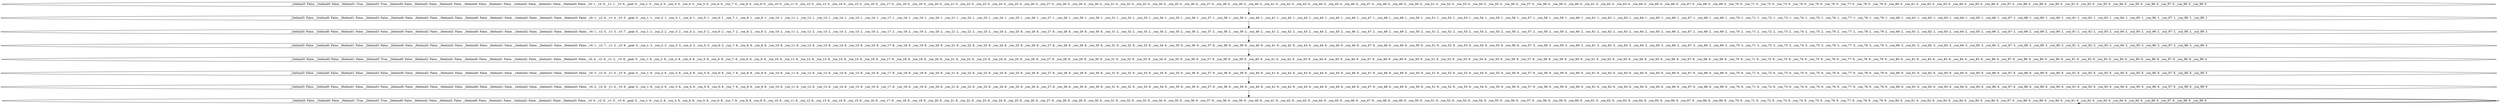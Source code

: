 digraph  {
0 [_0behind1=True, _0behind2=False, _0behind3=False, _1behind0=False, _1behind2=False, _1behind3=False, _2behind0=False, _2behind1=False, _2behind3=True, _3behind0=False, _3behind1=False, _3behind2=False, _goal=0, _run_1=0, _run_10=0, _run_11=0, _run_12=0, _run_13=0, _run_14=0, _run_15=0, _run_16=0, _run_17=0, _run_18=0, _run_19=0, _run_2=0, _run_20=0, _run_21=0, _run_22=0, _run_23=0, _run_24=0, _run_25=0, _run_26=0, _run_27=0, _run_28=0, _run_29=0, _run_3=0, _run_30=0, _run_31=0, _run_32=0, _run_33=0, _run_34=0, _run_35=0, _run_36=0, _run_37=0, _run_38=0, _run_39=0, _run_4=0, _run_40=0, _run_41=0, _run_42=0, _run_43=0, _run_44=0, _run_45=0, _run_46=0, _run_47=0, _run_48=0, _run_49=0, _run_5=0, _run_50=0, _run_51=0, _run_52=0, _run_53=0, _run_54=0, _run_55=0, _run_56=0, _run_57=0, _run_58=0, _run_59=0, _run_6=0, _run_60=0, _run_61=0, _run_62=0, _run_63=0, _run_64=0, _run_65=0, _run_66=0, _run_67=0, _run_68=0, _run_69=0, _run_7=0, _run_70=0, _run_71=0, _run_72=0, _run_73=0, _run_74=0, _run_75=0, _run_76=0, _run_77=0, _run_78=0, _run_79=0, _run_8=0, _run_80=0, _run_81=0, _run_82=0, _run_83=0, _run_84=0, _run_85=0, _run_86=0, _run_87=0, _run_88=0, _run_89=0, _run_9=0, _run_90=0, _run_91=0, _run_92=0, _run_93=0, _run_94=0, _run_95=0, _run_96=0, _run_97=0, _run_98=0, _run_99=0, _v0=1, _v1=1, _v2=6, _v3=6, label="_1behind3: False, _1behind0: False, _0behind1: True, _2behind3: True, _2behind0: False, _0behind2: False, _3behind2: False, _3behind0: False, _3behind1: False, _1behind2: False, _2behind1: False, _0behind3: False, _v0: 1, _v2: 6, _v1: 1, _v3: 6, _goal: 0, _run_1: 0, _run_2: 0, _run_3: 0, _run_4: 0, _run_5: 0, _run_6: 0, _run_7: 0, _run_8: 0, _run_9: 0, _run_10: 0, _run_11: 0, _run_12: 0, _run_13: 0, _run_14: 0, _run_15: 0, _run_16: 0, _run_17: 0, _run_18: 0, _run_19: 0, _run_20: 0, _run_21: 0, _run_22: 0, _run_23: 0, _run_24: 0, _run_25: 0, _run_26: 0, _run_27: 0, _run_28: 0, _run_29: 0, _run_30: 0, _run_31: 0, _run_32: 0, _run_33: 0, _run_34: 0, _run_35: 0, _run_36: 0, _run_37: 0, _run_38: 0, _run_39: 0, _run_40: 0, _run_41: 0, _run_42: 0, _run_43: 0, _run_44: 0, _run_45: 0, _run_46: 0, _run_47: 0, _run_48: 0, _run_49: 0, _run_50: 0, _run_51: 0, _run_52: 0, _run_53: 0, _run_54: 0, _run_55: 0, _run_56: 0, _run_57: 0, _run_58: 0, _run_59: 0, _run_60: 0, _run_61: 0, _run_62: 0, _run_63: 0, _run_64: 0, _run_65: 0, _run_66: 0, _run_67: 0, _run_68: 0, _run_69: 0, _run_70: 0, _run_71: 0, _run_72: 0, _run_73: 0, _run_74: 0, _run_75: 0, _run_76: 0, _run_77: 0, _run_78: 0, _run_79: 0, _run_80: 0, _run_81: 0, _run_82: 0, _run_83: 0, _run_84: 0, _run_85: 0, _run_86: 0, _run_87: 0, _run_88: 0, _run_89: 0, _run_90: 0, _run_91: 0, _run_92: 0, _run_93: 0, _run_94: 0, _run_95: 0, _run_96: 0, _run_97: 0, _run_98: 0, _run_99: 0"];
1 [_0behind1=False, _0behind2=False, _0behind3=False, _1behind0=False, _1behind2=False, _1behind3=False, _2behind0=False, _2behind1=False, _2behind3=False, _3behind0=False, _3behind1=False, _3behind2=False, _goal=0, _run_1=1, _run_10=1, _run_11=1, _run_12=1, _run_13=1, _run_14=1, _run_15=1, _run_16=1, _run_17=1, _run_18=1, _run_19=1, _run_2=1, _run_20=1, _run_21=1, _run_22=1, _run_23=1, _run_24=1, _run_25=1, _run_26=1, _run_27=1, _run_28=1, _run_29=1, _run_3=1, _run_30=1, _run_31=1, _run_32=1, _run_33=1, _run_34=1, _run_35=1, _run_36=1, _run_37=1, _run_38=1, _run_39=1, _run_4=1, _run_40=1, _run_41=1, _run_42=1, _run_43=1, _run_44=1, _run_45=1, _run_46=1, _run_47=1, _run_48=1, _run_49=1, _run_5=1, _run_50=1, _run_51=1, _run_52=1, _run_53=1, _run_54=1, _run_55=1, _run_56=1, _run_57=1, _run_58=1, _run_59=1, _run_6=1, _run_60=1, _run_61=1, _run_62=1, _run_63=1, _run_64=1, _run_65=1, _run_66=1, _run_67=1, _run_68=1, _run_69=1, _run_7=1, _run_70=1, _run_71=1, _run_72=1, _run_73=1, _run_74=1, _run_75=1, _run_76=1, _run_77=1, _run_78=1, _run_79=1, _run_8=1, _run_80=1, _run_81=1, _run_82=1, _run_83=1, _run_84=1, _run_85=1, _run_86=1, _run_87=1, _run_88=1, _run_89=1, _run_9=1, _run_90=1, _run_91=1, _run_92=1, _run_93=1, _run_94=1, _run_95=1, _run_96=1, _run_97=1, _run_98=1, _run_99=1, _v0=1, _v1=4, _v2=6, _v3=5, label="_1behind3: False, _1behind0: False, _0behind1: False, _2behind3: False, _2behind0: False, _0behind2: False, _3behind2: False, _3behind0: False, _3behind1: False, _1behind2: False, _2behind1: False, _0behind3: False, _v0: 1, _v2: 6, _v1: 4, _v3: 5, _goal: 0, _run_1: 1, _run_2: 1, _run_3: 1, _run_4: 1, _run_5: 1, _run_6: 1, _run_7: 1, _run_8: 1, _run_9: 1, _run_10: 1, _run_11: 1, _run_12: 1, _run_13: 1, _run_14: 1, _run_15: 1, _run_16: 1, _run_17: 1, _run_18: 1, _run_19: 1, _run_20: 1, _run_21: 1, _run_22: 1, _run_23: 1, _run_24: 1, _run_25: 1, _run_26: 1, _run_27: 1, _run_28: 1, _run_29: 1, _run_30: 1, _run_31: 1, _run_32: 1, _run_33: 1, _run_34: 1, _run_35: 1, _run_36: 1, _run_37: 1, _run_38: 1, _run_39: 1, _run_40: 1, _run_41: 1, _run_42: 1, _run_43: 1, _run_44: 1, _run_45: 1, _run_46: 1, _run_47: 1, _run_48: 1, _run_49: 1, _run_50: 1, _run_51: 1, _run_52: 1, _run_53: 1, _run_54: 1, _run_55: 1, _run_56: 1, _run_57: 1, _run_58: 1, _run_59: 1, _run_60: 1, _run_61: 1, _run_62: 1, _run_63: 1, _run_64: 1, _run_65: 1, _run_66: 1, _run_67: 1, _run_68: 1, _run_69: 1, _run_70: 1, _run_71: 1, _run_72: 1, _run_73: 1, _run_74: 1, _run_75: 1, _run_76: 1, _run_77: 1, _run_78: 1, _run_79: 1, _run_80: 1, _run_81: 1, _run_82: 1, _run_83: 1, _run_84: 1, _run_85: 1, _run_86: 1, _run_87: 1, _run_88: 1, _run_89: 1, _run_90: 1, _run_91: 1, _run_92: 1, _run_93: 1, _run_94: 1, _run_95: 1, _run_96: 1, _run_97: 1, _run_98: 1, _run_99: 1"];
2 [_0behind1=False, _0behind2=False, _0behind3=False, _1behind0=False, _1behind2=False, _1behind3=False, _2behind0=False, _2behind1=False, _2behind3=False, _3behind0=False, _3behind1=False, _3behind2=False, _goal=0, _run_1=2, _run_10=2, _run_11=2, _run_12=2, _run_13=2, _run_14=2, _run_15=2, _run_16=2, _run_17=2, _run_18=2, _run_19=2, _run_2=2, _run_20=2, _run_21=2, _run_22=2, _run_23=2, _run_24=2, _run_25=8, _run_26=8, _run_27=8, _run_28=8, _run_29=8, _run_3=2, _run_30=8, _run_31=2, _run_32=2, _run_33=2, _run_34=2, _run_35=2, _run_36=2, _run_37=2, _run_38=2, _run_39=2, _run_4=2, _run_40=2, _run_41=2, _run_42=2, _run_43=2, _run_44=2, _run_45=2, _run_46=2, _run_47=2, _run_48=2, _run_49=2, _run_5=2, _run_50=2, _run_51=2, _run_52=2, _run_53=2, _run_54=2, _run_55=2, _run_56=2, _run_57=2, _run_58=2, _run_59=2, _run_6=2, _run_60=2, _run_61=2, _run_62=2, _run_63=2, _run_64=2, _run_65=2, _run_66=2, _run_67=2, _run_68=2, _run_69=2, _run_7=2, _run_70=2, _run_71=2, _run_72=2, _run_73=2, _run_74=2, _run_75=2, _run_76=2, _run_77=2, _run_78=2, _run_79=2, _run_8=2, _run_80=2, _run_81=2, _run_82=2, _run_83=2, _run_84=2, _run_85=2, _run_86=2, _run_87=2, _run_88=2, _run_89=2, _run_9=2, _run_90=2, _run_91=2, _run_92=2, _run_93=2, _run_94=2, _run_95=2, _run_96=2, _run_97=2, _run_98=2, _run_99=2, _v0=1, _v1=3, _v2=5, _v3=7, label="_1behind3: False, _1behind0: False, _0behind1: False, _2behind3: False, _2behind0: False, _0behind2: False, _3behind2: False, _3behind0: False, _3behind1: False, _1behind2: False, _2behind1: False, _0behind3: False, _v0: 1, _v2: 5, _v1: 3, _v3: 7, _goal: 0, _run_1: 2, _run_2: 2, _run_3: 2, _run_4: 2, _run_5: 2, _run_6: 2, _run_7: 2, _run_8: 2, _run_9: 2, _run_10: 2, _run_11: 2, _run_12: 2, _run_13: 2, _run_14: 2, _run_15: 2, _run_16: 2, _run_17: 2, _run_18: 2, _run_19: 2, _run_20: 2, _run_21: 2, _run_22: 2, _run_23: 2, _run_24: 2, _run_25: 8, _run_26: 8, _run_27: 8, _run_28: 8, _run_29: 8, _run_30: 8, _run_31: 2, _run_32: 2, _run_33: 2, _run_34: 2, _run_35: 2, _run_36: 2, _run_37: 2, _run_38: 2, _run_39: 2, _run_40: 2, _run_41: 2, _run_42: 2, _run_43: 2, _run_44: 2, _run_45: 2, _run_46: 2, _run_47: 2, _run_48: 2, _run_49: 2, _run_50: 2, _run_51: 2, _run_52: 2, _run_53: 2, _run_54: 2, _run_55: 2, _run_56: 2, _run_57: 2, _run_58: 2, _run_59: 2, _run_60: 2, _run_61: 2, _run_62: 2, _run_63: 2, _run_64: 2, _run_65: 2, _run_66: 2, _run_67: 2, _run_68: 2, _run_69: 2, _run_70: 2, _run_71: 2, _run_72: 2, _run_73: 2, _run_74: 2, _run_75: 2, _run_76: 2, _run_77: 2, _run_78: 2, _run_79: 2, _run_80: 2, _run_81: 2, _run_82: 2, _run_83: 2, _run_84: 2, _run_85: 2, _run_86: 2, _run_87: 2, _run_88: 2, _run_89: 2, _run_90: 2, _run_91: 2, _run_92: 2, _run_93: 2, _run_94: 2, _run_95: 2, _run_96: 2, _run_97: 2, _run_98: 2, _run_99: 2"];
3 [_0behind1=False, _0behind2=False, _0behind3=False, _1behind0=False, _1behind2=False, _1behind3=False, _2behind0=False, _2behind1=False, _2behind3=False, _3behind0=False, _3behind1=False, _3behind2=False, _goal=0, _run_1=3, _run_10=8, _run_11=8, _run_12=8, _run_13=8, _run_14=8, _run_15=8, _run_16=8, _run_17=8, _run_18=8, _run_19=8, _run_2=3, _run_20=8, _run_21=8, _run_22=8, _run_23=8, _run_24=8, _run_25=8, _run_26=8, _run_27=8, _run_28=8, _run_29=8, _run_3=3, _run_30=8, _run_31=9, _run_32=9, _run_33=9, _run_34=9, _run_35=9, _run_36=9, _run_37=9, _run_38=9, _run_39=9, _run_4=3, _run_40=9, _run_41=9, _run_42=9, _run_43=9, _run_44=9, _run_45=9, _run_46=9, _run_47=9, _run_48=9, _run_49=9, _run_5=3, _run_50=9, _run_51=9, _run_52=9, _run_53=9, _run_54=9, _run_55=9, _run_56=9, _run_57=3, _run_58=3, _run_59=3, _run_6=3, _run_60=3, _run_61=3, _run_62=3, _run_63=3, _run_64=3, _run_65=3, _run_66=3, _run_67=3, _run_68=3, _run_69=3, _run_7=8, _run_70=3, _run_71=3, _run_72=3, _run_73=3, _run_74=3, _run_75=3, _run_76=3, _run_77=3, _run_78=3, _run_79=3, _run_8=8, _run_80=3, _run_81=3, _run_82=3, _run_83=3, _run_84=3, _run_85=3, _run_86=3, _run_87=3, _run_88=3, _run_89=3, _run_9=8, _run_90=3, _run_91=3, _run_92=3, _run_93=3, _run_94=3, _run_95=3, _run_96=3, _run_97=3, _run_98=3, _run_99=3, _v0=1, _v1=3, _v2=7, _v3=8, label="_1behind3: False, _1behind0: False, _0behind1: False, _2behind3: False, _2behind0: False, _0behind2: False, _3behind2: False, _3behind0: False, _3behind1: False, _1behind2: False, _2behind1: False, _0behind3: False, _v0: 1, _v2: 7, _v1: 3, _v3: 8, _goal: 0, _run_1: 3, _run_2: 3, _run_3: 3, _run_4: 3, _run_5: 3, _run_6: 3, _run_7: 8, _run_8: 8, _run_9: 8, _run_10: 8, _run_11: 8, _run_12: 8, _run_13: 8, _run_14: 8, _run_15: 8, _run_16: 8, _run_17: 8, _run_18: 8, _run_19: 8, _run_20: 8, _run_21: 8, _run_22: 8, _run_23: 8, _run_24: 8, _run_25: 8, _run_26: 8, _run_27: 8, _run_28: 8, _run_29: 8, _run_30: 8, _run_31: 9, _run_32: 9, _run_33: 9, _run_34: 9, _run_35: 9, _run_36: 9, _run_37: 9, _run_38: 9, _run_39: 9, _run_40: 9, _run_41: 9, _run_42: 9, _run_43: 9, _run_44: 9, _run_45: 9, _run_46: 9, _run_47: 9, _run_48: 9, _run_49: 9, _run_50: 9, _run_51: 9, _run_52: 9, _run_53: 9, _run_54: 9, _run_55: 9, _run_56: 9, _run_57: 3, _run_58: 3, _run_59: 3, _run_60: 3, _run_61: 3, _run_62: 3, _run_63: 3, _run_64: 3, _run_65: 3, _run_66: 3, _run_67: 3, _run_68: 3, _run_69: 3, _run_70: 3, _run_71: 3, _run_72: 3, _run_73: 3, _run_74: 3, _run_75: 3, _run_76: 3, _run_77: 3, _run_78: 3, _run_79: 3, _run_80: 3, _run_81: 3, _run_82: 3, _run_83: 3, _run_84: 3, _run_85: 3, _run_86: 3, _run_87: 3, _run_88: 3, _run_89: 3, _run_90: 3, _run_91: 3, _run_92: 3, _run_93: 3, _run_94: 3, _run_95: 3, _run_96: 3, _run_97: 3, _run_98: 3, _run_99: 3"];
4 [_0behind1=False, _0behind2=False, _0behind3=False, _1behind0=False, _1behind2=False, _1behind3=False, _2behind0=False, _2behind1=False, _2behind3=True, _3behind0=False, _3behind1=False, _3behind2=False, _goal=0, _run_1=8, _run_10=8, _run_11=8, _run_12=8, _run_13=8, _run_14=8, _run_15=8, _run_16=8, _run_17=8, _run_18=8, _run_19=8, _run_2=8, _run_20=8, _run_21=8, _run_22=8, _run_23=8, _run_24=8, _run_25=8, _run_26=8, _run_27=8, _run_28=8, _run_29=8, _run_3=8, _run_30=8, _run_31=9, _run_32=9, _run_33=9, _run_34=9, _run_35=9, _run_36=9, _run_37=9, _run_38=9, _run_39=9, _run_4=8, _run_40=9, _run_41=9, _run_42=9, _run_43=9, _run_44=9, _run_45=9, _run_46=9, _run_47=9, _run_48=9, _run_49=9, _run_5=8, _run_50=9, _run_51=9, _run_52=9, _run_53=9, _run_54=9, _run_55=9, _run_56=9, _run_57=9, _run_58=9, _run_59=9, _run_6=8, _run_60=9, _run_61=9, _run_62=9, _run_63=9, _run_64=9, _run_65=9, _run_66=9, _run_67=9, _run_68=9, _run_69=9, _run_7=8, _run_70=9, _run_71=9, _run_72=9, _run_73=9, _run_74=9, _run_75=9, _run_76=9, _run_77=9, _run_78=9, _run_79=9, _run_8=8, _run_80=9, _run_81=9, _run_82=9, _run_83=9, _run_84=9, _run_85=9, _run_86=9, _run_87=9, _run_88=9, _run_89=9, _run_9=8, _run_90=9, _run_91=9, _run_92=9, _run_93=9, _run_94=9, _run_95=9, _run_96=9, _run_97=9, _run_98=9, _run_99=4, _v0=4, _v1=2, _v2=8, _v3=8, label="_1behind3: False, _1behind0: False, _0behind1: False, _2behind3: True, _2behind0: False, _0behind2: False, _3behind2: False, _3behind0: False, _3behind1: False, _1behind2: False, _2behind1: False, _0behind3: False, _v0: 4, _v2: 8, _v1: 2, _v3: 8, _goal: 0, _run_1: 8, _run_2: 8, _run_3: 8, _run_4: 8, _run_5: 8, _run_6: 8, _run_7: 8, _run_8: 8, _run_9: 8, _run_10: 8, _run_11: 8, _run_12: 8, _run_13: 8, _run_14: 8, _run_15: 8, _run_16: 8, _run_17: 8, _run_18: 8, _run_19: 8, _run_20: 8, _run_21: 8, _run_22: 8, _run_23: 8, _run_24: 8, _run_25: 8, _run_26: 8, _run_27: 8, _run_28: 8, _run_29: 8, _run_30: 8, _run_31: 9, _run_32: 9, _run_33: 9, _run_34: 9, _run_35: 9, _run_36: 9, _run_37: 9, _run_38: 9, _run_39: 9, _run_40: 9, _run_41: 9, _run_42: 9, _run_43: 9, _run_44: 9, _run_45: 9, _run_46: 9, _run_47: 9, _run_48: 9, _run_49: 9, _run_50: 9, _run_51: 9, _run_52: 9, _run_53: 9, _run_54: 9, _run_55: 9, _run_56: 9, _run_57: 9, _run_58: 9, _run_59: 9, _run_60: 9, _run_61: 9, _run_62: 9, _run_63: 9, _run_64: 9, _run_65: 9, _run_66: 9, _run_67: 9, _run_68: 9, _run_69: 9, _run_70: 9, _run_71: 9, _run_72: 9, _run_73: 9, _run_74: 9, _run_75: 9, _run_76: 9, _run_77: 9, _run_78: 9, _run_79: 9, _run_80: 9, _run_81: 9, _run_82: 9, _run_83: 9, _run_84: 9, _run_85: 9, _run_86: 9, _run_87: 9, _run_88: 9, _run_89: 9, _run_90: 9, _run_91: 9, _run_92: 9, _run_93: 9, _run_94: 9, _run_95: 9, _run_96: 9, _run_97: 9, _run_98: 9, _run_99: 4"];
5 [_0behind1=False, _0behind2=False, _0behind3=False, _1behind0=False, _1behind2=False, _1behind3=False, _2behind0=False, _2behind1=False, _2behind3=False, _3behind0=False, _3behind1=False, _3behind2=False, _goal=0, _run_1=8, _run_10=8, _run_11=8, _run_12=8, _run_13=8, _run_14=8, _run_15=8, _run_16=8, _run_17=8, _run_18=8, _run_19=8, _run_2=8, _run_20=8, _run_21=8, _run_22=8, _run_23=8, _run_24=8, _run_25=8, _run_26=8, _run_27=8, _run_28=8, _run_29=8, _run_3=8, _run_30=8, _run_31=9, _run_32=9, _run_33=9, _run_34=9, _run_35=9, _run_36=9, _run_37=9, _run_38=9, _run_39=9, _run_4=8, _run_40=9, _run_41=9, _run_42=9, _run_43=9, _run_44=9, _run_45=9, _run_46=9, _run_47=9, _run_48=9, _run_49=9, _run_5=8, _run_50=9, _run_51=9, _run_52=9, _run_53=9, _run_54=9, _run_55=9, _run_56=9, _run_57=9, _run_58=9, _run_59=9, _run_6=8, _run_60=9, _run_61=9, _run_62=9, _run_63=9, _run_64=9, _run_65=9, _run_66=9, _run_67=9, _run_68=9, _run_69=9, _run_7=8, _run_70=9, _run_71=9, _run_72=9, _run_73=9, _run_74=9, _run_75=9, _run_76=9, _run_77=9, _run_78=9, _run_79=9, _run_8=8, _run_80=9, _run_81=9, _run_82=9, _run_83=9, _run_84=9, _run_85=9, _run_86=9, _run_87=9, _run_88=9, _run_89=9, _run_9=8, _run_90=9, _run_91=9, _run_92=9, _run_93=9, _run_94=9, _run_95=9, _run_96=9, _run_97=9, _run_98=9, _run_99=5, _v0=3, _v1=0, _v2=8, _v3=9, label="_1behind3: False, _1behind0: False, _0behind1: False, _2behind3: False, _2behind0: False, _0behind2: False, _3behind2: False, _3behind0: False, _3behind1: False, _1behind2: False, _2behind1: False, _0behind3: False, _v0: 3, _v2: 8, _v1: 0, _v3: 9, _goal: 0, _run_1: 8, _run_2: 8, _run_3: 8, _run_4: 8, _run_5: 8, _run_6: 8, _run_7: 8, _run_8: 8, _run_9: 8, _run_10: 8, _run_11: 8, _run_12: 8, _run_13: 8, _run_14: 8, _run_15: 8, _run_16: 8, _run_17: 8, _run_18: 8, _run_19: 8, _run_20: 8, _run_21: 8, _run_22: 8, _run_23: 8, _run_24: 8, _run_25: 8, _run_26: 8, _run_27: 8, _run_28: 8, _run_29: 8, _run_30: 8, _run_31: 9, _run_32: 9, _run_33: 9, _run_34: 9, _run_35: 9, _run_36: 9, _run_37: 9, _run_38: 9, _run_39: 9, _run_40: 9, _run_41: 9, _run_42: 9, _run_43: 9, _run_44: 9, _run_45: 9, _run_46: 9, _run_47: 9, _run_48: 9, _run_49: 9, _run_50: 9, _run_51: 9, _run_52: 9, _run_53: 9, _run_54: 9, _run_55: 9, _run_56: 9, _run_57: 9, _run_58: 9, _run_59: 9, _run_60: 9, _run_61: 9, _run_62: 9, _run_63: 9, _run_64: 9, _run_65: 9, _run_66: 9, _run_67: 9, _run_68: 9, _run_69: 9, _run_70: 9, _run_71: 9, _run_72: 9, _run_73: 9, _run_74: 9, _run_75: 9, _run_76: 9, _run_77: 9, _run_78: 9, _run_79: 9, _run_80: 9, _run_81: 9, _run_82: 9, _run_83: 9, _run_84: 9, _run_85: 9, _run_86: 9, _run_87: 9, _run_88: 9, _run_89: 9, _run_90: 9, _run_91: 9, _run_92: 9, _run_93: 9, _run_94: 9, _run_95: 9, _run_96: 9, _run_97: 9, _run_98: 9, _run_99: 5"];
6 [_0behind1=False, _0behind2=False, _0behind3=False, _1behind0=False, _1behind2=False, _1behind3=False, _2behind0=False, _2behind1=False, _2behind3=False, _3behind0=False, _3behind1=False, _3behind2=False, _goal=0, _run_1=8, _run_10=8, _run_11=8, _run_12=8, _run_13=8, _run_14=8, _run_15=8, _run_16=8, _run_17=8, _run_18=8, _run_19=8, _run_2=8, _run_20=8, _run_21=8, _run_22=8, _run_23=8, _run_24=8, _run_25=8, _run_26=8, _run_27=8, _run_28=8, _run_29=8, _run_3=8, _run_30=8, _run_31=9, _run_32=9, _run_33=9, _run_34=9, _run_35=9, _run_36=9, _run_37=9, _run_38=9, _run_39=9, _run_4=8, _run_40=9, _run_41=9, _run_42=9, _run_43=9, _run_44=9, _run_45=9, _run_46=9, _run_47=9, _run_48=9, _run_49=9, _run_5=8, _run_50=9, _run_51=9, _run_52=9, _run_53=9, _run_54=9, _run_55=9, _run_56=9, _run_57=9, _run_58=9, _run_59=9, _run_6=8, _run_60=9, _run_61=9, _run_62=9, _run_63=9, _run_64=9, _run_65=9, _run_66=9, _run_67=9, _run_68=9, _run_69=9, _run_7=8, _run_70=9, _run_71=9, _run_72=9, _run_73=9, _run_74=9, _run_75=9, _run_76=9, _run_77=9, _run_78=9, _run_79=9, _run_8=8, _run_80=9, _run_81=9, _run_82=9, _run_83=9, _run_84=9, _run_85=9, _run_86=9, _run_87=9, _run_88=9, _run_89=9, _run_9=8, _run_90=9, _run_91=9, _run_92=9, _run_93=9, _run_94=9, _run_95=9, _run_96=9, _run_97=9, _run_98=9, _run_99=9, _v0=2, _v1=0, _v2=8, _v3=9, label="_1behind3: False, _1behind0: False, _0behind1: False, _2behind3: False, _2behind0: False, _0behind2: False, _3behind2: False, _3behind0: False, _3behind1: False, _1behind2: False, _2behind1: False, _0behind3: False, _v0: 2, _v2: 8, _v1: 0, _v3: 9, _goal: 0, _run_1: 8, _run_2: 8, _run_3: 8, _run_4: 8, _run_5: 8, _run_6: 8, _run_7: 8, _run_8: 8, _run_9: 8, _run_10: 8, _run_11: 8, _run_12: 8, _run_13: 8, _run_14: 8, _run_15: 8, _run_16: 8, _run_17: 8, _run_18: 8, _run_19: 8, _run_20: 8, _run_21: 8, _run_22: 8, _run_23: 8, _run_24: 8, _run_25: 8, _run_26: 8, _run_27: 8, _run_28: 8, _run_29: 8, _run_30: 8, _run_31: 9, _run_32: 9, _run_33: 9, _run_34: 9, _run_35: 9, _run_36: 9, _run_37: 9, _run_38: 9, _run_39: 9, _run_40: 9, _run_41: 9, _run_42: 9, _run_43: 9, _run_44: 9, _run_45: 9, _run_46: 9, _run_47: 9, _run_48: 9, _run_49: 9, _run_50: 9, _run_51: 9, _run_52: 9, _run_53: 9, _run_54: 9, _run_55: 9, _run_56: 9, _run_57: 9, _run_58: 9, _run_59: 9, _run_60: 9, _run_61: 9, _run_62: 9, _run_63: 9, _run_64: 9, _run_65: 9, _run_66: 9, _run_67: 9, _run_68: 9, _run_69: 9, _run_70: 9, _run_71: 9, _run_72: 9, _run_73: 9, _run_74: 9, _run_75: 9, _run_76: 9, _run_77: 9, _run_78: 9, _run_79: 9, _run_80: 9, _run_81: 9, _run_82: 9, _run_83: 9, _run_84: 9, _run_85: 9, _run_86: 9, _run_87: 9, _run_88: 9, _run_89: 9, _run_90: 9, _run_91: 9, _run_92: 9, _run_93: 9, _run_94: 9, _run_95: 9, _run_96: 9, _run_97: 9, _run_98: 9, _run_99: 9"];
7 [_0behind1=True, _0behind2=False, _0behind3=False, _1behind0=False, _1behind2=False, _1behind3=False, _2behind0=False, _2behind1=False, _2behind3=True, _3behind0=False, _3behind1=False, _3behind2=False, _goal=0, _run_1=8, _run_10=8, _run_11=8, _run_12=8, _run_13=8, _run_14=8, _run_15=8, _run_16=8, _run_17=8, _run_18=8, _run_19=8, _run_2=8, _run_20=8, _run_21=8, _run_22=8, _run_23=8, _run_24=8, _run_25=8, _run_26=8, _run_27=8, _run_28=8, _run_29=8, _run_3=8, _run_30=8, _run_31=9, _run_32=9, _run_33=9, _run_34=9, _run_35=9, _run_36=9, _run_37=9, _run_38=9, _run_39=9, _run_4=8, _run_40=9, _run_41=9, _run_42=9, _run_43=9, _run_44=9, _run_45=9, _run_46=9, _run_47=9, _run_48=9, _run_49=9, _run_5=8, _run_50=9, _run_51=9, _run_52=9, _run_53=9, _run_54=9, _run_55=9, _run_56=9, _run_57=9, _run_58=9, _run_59=9, _run_6=8, _run_60=9, _run_61=9, _run_62=9, _run_63=9, _run_64=9, _run_65=9, _run_66=9, _run_67=9, _run_68=9, _run_69=9, _run_7=8, _run_70=9, _run_71=9, _run_72=9, _run_73=9, _run_74=9, _run_75=9, _run_76=9, _run_77=9, _run_78=9, _run_79=9, _run_8=8, _run_80=9, _run_81=9, _run_82=9, _run_83=9, _run_84=9, _run_85=9, _run_86=9, _run_87=9, _run_88=9, _run_89=9, _run_9=8, _run_90=9, _run_91=9, _run_92=9, _run_93=9, _run_94=9, _run_95=9, _run_96=9, _run_97=9, _run_98=9, _run_99=9, _v0=0, _v1=0, _v2=9, _v3=9, label="_1behind3: False, _1behind0: False, _0behind1: True, _2behind3: True, _2behind0: False, _0behind2: False, _3behind2: False, _3behind0: False, _3behind1: False, _1behind2: False, _2behind1: False, _0behind3: False, _v0: 0, _v2: 9, _v1: 0, _v3: 9, _goal: 0, _run_1: 8, _run_2: 8, _run_3: 8, _run_4: 8, _run_5: 8, _run_6: 8, _run_7: 8, _run_8: 8, _run_9: 8, _run_10: 8, _run_11: 8, _run_12: 8, _run_13: 8, _run_14: 8, _run_15: 8, _run_16: 8, _run_17: 8, _run_18: 8, _run_19: 8, _run_20: 8, _run_21: 8, _run_22: 8, _run_23: 8, _run_24: 8, _run_25: 8, _run_26: 8, _run_27: 8, _run_28: 8, _run_29: 8, _run_30: 8, _run_31: 9, _run_32: 9, _run_33: 9, _run_34: 9, _run_35: 9, _run_36: 9, _run_37: 9, _run_38: 9, _run_39: 9, _run_40: 9, _run_41: 9, _run_42: 9, _run_43: 9, _run_44: 9, _run_45: 9, _run_46: 9, _run_47: 9, _run_48: 9, _run_49: 9, _run_50: 9, _run_51: 9, _run_52: 9, _run_53: 9, _run_54: 9, _run_55: 9, _run_56: 9, _run_57: 9, _run_58: 9, _run_59: 9, _run_60: 9, _run_61: 9, _run_62: 9, _run_63: 9, _run_64: 9, _run_65: 9, _run_66: 9, _run_67: 9, _run_68: 9, _run_69: 9, _run_70: 9, _run_71: 9, _run_72: 9, _run_73: 9, _run_74: 9, _run_75: 9, _run_76: 9, _run_77: 9, _run_78: 9, _run_79: 9, _run_80: 9, _run_81: 9, _run_82: 9, _run_83: 9, _run_84: 9, _run_85: 9, _run_86: 9, _run_87: 9, _run_88: 9, _run_89: 9, _run_90: 9, _run_91: 9, _run_92: 9, _run_93: 9, _run_94: 9, _run_95: 9, _run_96: 9, _run_97: 9, _run_98: 9, _run_99: 9"];
0 -> 1;
1 -> 2;
2 -> 3;
3 -> 4;
4 -> 5;
5 -> 6;
6 -> 7;
7 -> 7;
node [label="shape: box", shape=box];
}

